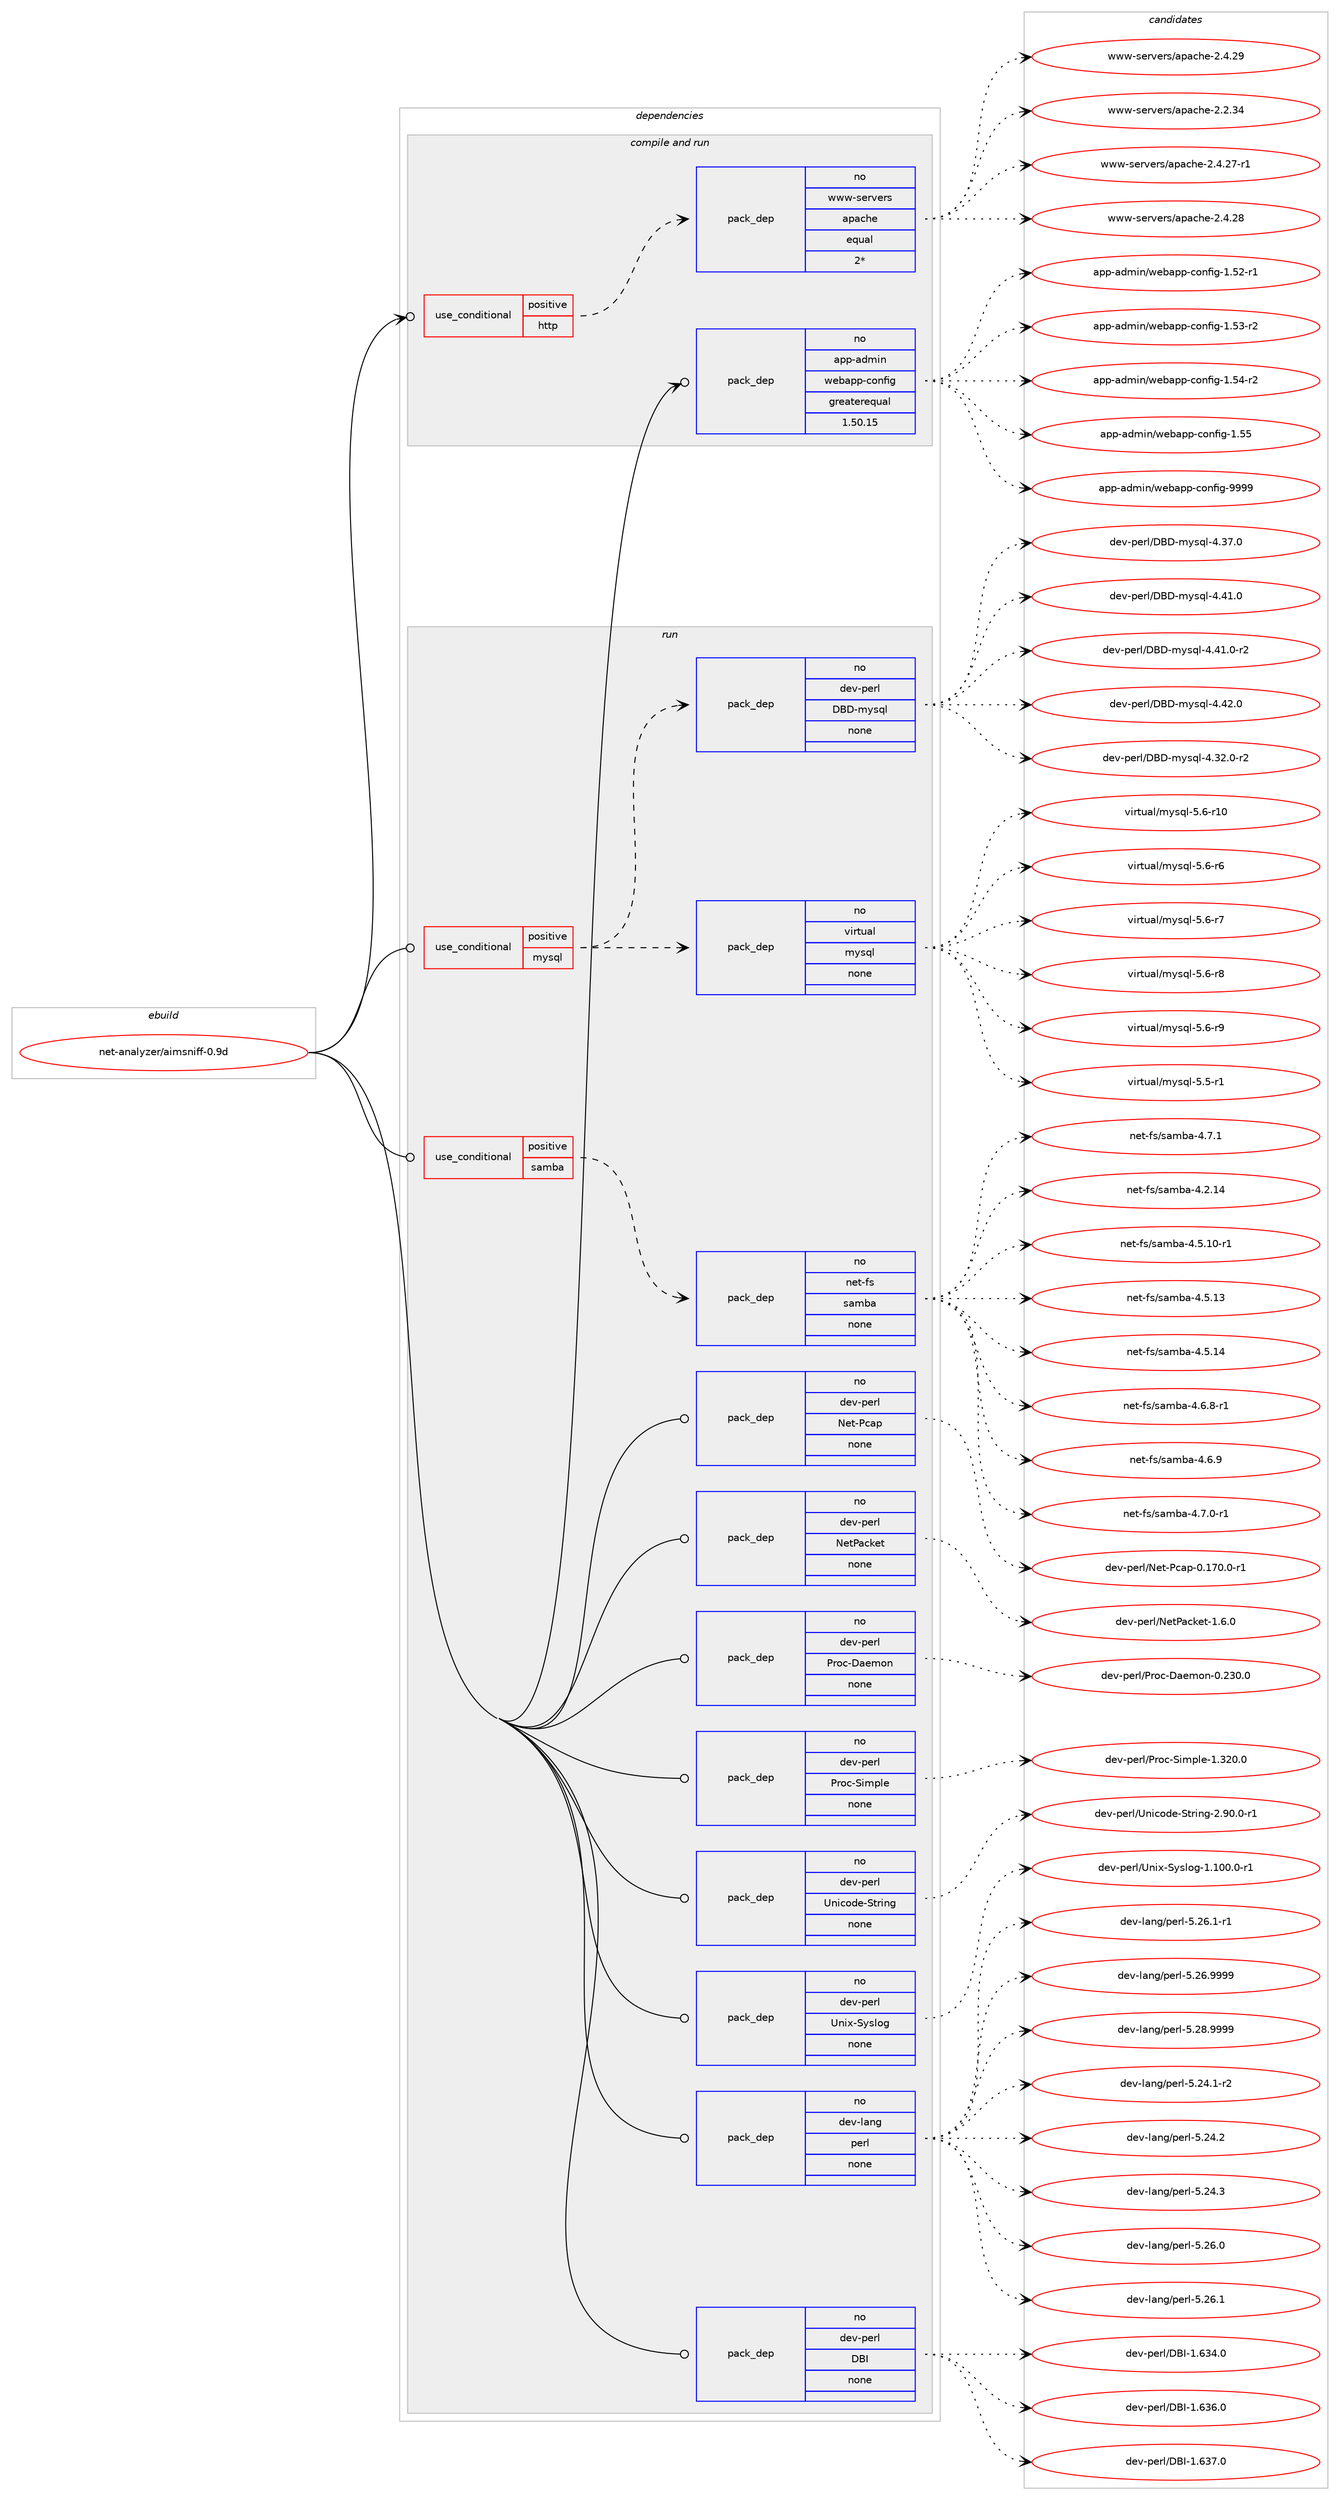 digraph prolog {

# *************
# Graph options
# *************

newrank=true;
concentrate=true;
compound=true;
graph [rankdir=LR,fontname=Helvetica,fontsize=10,ranksep=1.5];#, ranksep=2.5, nodesep=0.2];
edge  [arrowhead=vee];
node  [fontname=Helvetica,fontsize=10];

# **********
# The ebuild
# **********

subgraph cluster_leftcol {
color=gray;
rank=same;
label=<<i>ebuild</i>>;
id [label="net-analyzer/aimsniff-0.9d", color=red, width=4, href="../net-analyzer/aimsniff-0.9d.svg"];
}

# ****************
# The dependencies
# ****************

subgraph cluster_midcol {
color=gray;
label=<<i>dependencies</i>>;
subgraph cluster_compile {
fillcolor="#eeeeee";
style=filled;
label=<<i>compile</i>>;
}
subgraph cluster_compileandrun {
fillcolor="#eeeeee";
style=filled;
label=<<i>compile and run</i>>;
subgraph cond98388 {
dependency398519 [label=<<TABLE BORDER="0" CELLBORDER="1" CELLSPACING="0" CELLPADDING="4"><TR><TD ROWSPAN="3" CELLPADDING="10">use_conditional</TD></TR><TR><TD>positive</TD></TR><TR><TD>http</TD></TR></TABLE>>, shape=none, color=red];
subgraph pack293685 {
dependency398520 [label=<<TABLE BORDER="0" CELLBORDER="1" CELLSPACING="0" CELLPADDING="4" WIDTH="220"><TR><TD ROWSPAN="6" CELLPADDING="30">pack_dep</TD></TR><TR><TD WIDTH="110">no</TD></TR><TR><TD>www-servers</TD></TR><TR><TD>apache</TD></TR><TR><TD>equal</TD></TR><TR><TD>2*</TD></TR></TABLE>>, shape=none, color=blue];
}
dependency398519:e -> dependency398520:w [weight=20,style="dashed",arrowhead="vee"];
}
id:e -> dependency398519:w [weight=20,style="solid",arrowhead="odotvee"];
subgraph pack293686 {
dependency398521 [label=<<TABLE BORDER="0" CELLBORDER="1" CELLSPACING="0" CELLPADDING="4" WIDTH="220"><TR><TD ROWSPAN="6" CELLPADDING="30">pack_dep</TD></TR><TR><TD WIDTH="110">no</TD></TR><TR><TD>app-admin</TD></TR><TR><TD>webapp-config</TD></TR><TR><TD>greaterequal</TD></TR><TR><TD>1.50.15</TD></TR></TABLE>>, shape=none, color=blue];
}
id:e -> dependency398521:w [weight=20,style="solid",arrowhead="odotvee"];
}
subgraph cluster_run {
fillcolor="#eeeeee";
style=filled;
label=<<i>run</i>>;
subgraph cond98389 {
dependency398522 [label=<<TABLE BORDER="0" CELLBORDER="1" CELLSPACING="0" CELLPADDING="4"><TR><TD ROWSPAN="3" CELLPADDING="10">use_conditional</TD></TR><TR><TD>positive</TD></TR><TR><TD>mysql</TD></TR></TABLE>>, shape=none, color=red];
subgraph pack293687 {
dependency398523 [label=<<TABLE BORDER="0" CELLBORDER="1" CELLSPACING="0" CELLPADDING="4" WIDTH="220"><TR><TD ROWSPAN="6" CELLPADDING="30">pack_dep</TD></TR><TR><TD WIDTH="110">no</TD></TR><TR><TD>virtual</TD></TR><TR><TD>mysql</TD></TR><TR><TD>none</TD></TR><TR><TD></TD></TR></TABLE>>, shape=none, color=blue];
}
dependency398522:e -> dependency398523:w [weight=20,style="dashed",arrowhead="vee"];
subgraph pack293688 {
dependency398524 [label=<<TABLE BORDER="0" CELLBORDER="1" CELLSPACING="0" CELLPADDING="4" WIDTH="220"><TR><TD ROWSPAN="6" CELLPADDING="30">pack_dep</TD></TR><TR><TD WIDTH="110">no</TD></TR><TR><TD>dev-perl</TD></TR><TR><TD>DBD-mysql</TD></TR><TR><TD>none</TD></TR><TR><TD></TD></TR></TABLE>>, shape=none, color=blue];
}
dependency398522:e -> dependency398524:w [weight=20,style="dashed",arrowhead="vee"];
}
id:e -> dependency398522:w [weight=20,style="solid",arrowhead="odot"];
subgraph cond98390 {
dependency398525 [label=<<TABLE BORDER="0" CELLBORDER="1" CELLSPACING="0" CELLPADDING="4"><TR><TD ROWSPAN="3" CELLPADDING="10">use_conditional</TD></TR><TR><TD>positive</TD></TR><TR><TD>samba</TD></TR></TABLE>>, shape=none, color=red];
subgraph pack293689 {
dependency398526 [label=<<TABLE BORDER="0" CELLBORDER="1" CELLSPACING="0" CELLPADDING="4" WIDTH="220"><TR><TD ROWSPAN="6" CELLPADDING="30">pack_dep</TD></TR><TR><TD WIDTH="110">no</TD></TR><TR><TD>net-fs</TD></TR><TR><TD>samba</TD></TR><TR><TD>none</TD></TR><TR><TD></TD></TR></TABLE>>, shape=none, color=blue];
}
dependency398525:e -> dependency398526:w [weight=20,style="dashed",arrowhead="vee"];
}
id:e -> dependency398525:w [weight=20,style="solid",arrowhead="odot"];
subgraph pack293690 {
dependency398527 [label=<<TABLE BORDER="0" CELLBORDER="1" CELLSPACING="0" CELLPADDING="4" WIDTH="220"><TR><TD ROWSPAN="6" CELLPADDING="30">pack_dep</TD></TR><TR><TD WIDTH="110">no</TD></TR><TR><TD>dev-lang</TD></TR><TR><TD>perl</TD></TR><TR><TD>none</TD></TR><TR><TD></TD></TR></TABLE>>, shape=none, color=blue];
}
id:e -> dependency398527:w [weight=20,style="solid",arrowhead="odot"];
subgraph pack293691 {
dependency398528 [label=<<TABLE BORDER="0" CELLBORDER="1" CELLSPACING="0" CELLPADDING="4" WIDTH="220"><TR><TD ROWSPAN="6" CELLPADDING="30">pack_dep</TD></TR><TR><TD WIDTH="110">no</TD></TR><TR><TD>dev-perl</TD></TR><TR><TD>DBI</TD></TR><TR><TD>none</TD></TR><TR><TD></TD></TR></TABLE>>, shape=none, color=blue];
}
id:e -> dependency398528:w [weight=20,style="solid",arrowhead="odot"];
subgraph pack293692 {
dependency398529 [label=<<TABLE BORDER="0" CELLBORDER="1" CELLSPACING="0" CELLPADDING="4" WIDTH="220"><TR><TD ROWSPAN="6" CELLPADDING="30">pack_dep</TD></TR><TR><TD WIDTH="110">no</TD></TR><TR><TD>dev-perl</TD></TR><TR><TD>Net-Pcap</TD></TR><TR><TD>none</TD></TR><TR><TD></TD></TR></TABLE>>, shape=none, color=blue];
}
id:e -> dependency398529:w [weight=20,style="solid",arrowhead="odot"];
subgraph pack293693 {
dependency398530 [label=<<TABLE BORDER="0" CELLBORDER="1" CELLSPACING="0" CELLPADDING="4" WIDTH="220"><TR><TD ROWSPAN="6" CELLPADDING="30">pack_dep</TD></TR><TR><TD WIDTH="110">no</TD></TR><TR><TD>dev-perl</TD></TR><TR><TD>NetPacket</TD></TR><TR><TD>none</TD></TR><TR><TD></TD></TR></TABLE>>, shape=none, color=blue];
}
id:e -> dependency398530:w [weight=20,style="solid",arrowhead="odot"];
subgraph pack293694 {
dependency398531 [label=<<TABLE BORDER="0" CELLBORDER="1" CELLSPACING="0" CELLPADDING="4" WIDTH="220"><TR><TD ROWSPAN="6" CELLPADDING="30">pack_dep</TD></TR><TR><TD WIDTH="110">no</TD></TR><TR><TD>dev-perl</TD></TR><TR><TD>Proc-Daemon</TD></TR><TR><TD>none</TD></TR><TR><TD></TD></TR></TABLE>>, shape=none, color=blue];
}
id:e -> dependency398531:w [weight=20,style="solid",arrowhead="odot"];
subgraph pack293695 {
dependency398532 [label=<<TABLE BORDER="0" CELLBORDER="1" CELLSPACING="0" CELLPADDING="4" WIDTH="220"><TR><TD ROWSPAN="6" CELLPADDING="30">pack_dep</TD></TR><TR><TD WIDTH="110">no</TD></TR><TR><TD>dev-perl</TD></TR><TR><TD>Proc-Simple</TD></TR><TR><TD>none</TD></TR><TR><TD></TD></TR></TABLE>>, shape=none, color=blue];
}
id:e -> dependency398532:w [weight=20,style="solid",arrowhead="odot"];
subgraph pack293696 {
dependency398533 [label=<<TABLE BORDER="0" CELLBORDER="1" CELLSPACING="0" CELLPADDING="4" WIDTH="220"><TR><TD ROWSPAN="6" CELLPADDING="30">pack_dep</TD></TR><TR><TD WIDTH="110">no</TD></TR><TR><TD>dev-perl</TD></TR><TR><TD>Unicode-String</TD></TR><TR><TD>none</TD></TR><TR><TD></TD></TR></TABLE>>, shape=none, color=blue];
}
id:e -> dependency398533:w [weight=20,style="solid",arrowhead="odot"];
subgraph pack293697 {
dependency398534 [label=<<TABLE BORDER="0" CELLBORDER="1" CELLSPACING="0" CELLPADDING="4" WIDTH="220"><TR><TD ROWSPAN="6" CELLPADDING="30">pack_dep</TD></TR><TR><TD WIDTH="110">no</TD></TR><TR><TD>dev-perl</TD></TR><TR><TD>Unix-Syslog</TD></TR><TR><TD>none</TD></TR><TR><TD></TD></TR></TABLE>>, shape=none, color=blue];
}
id:e -> dependency398534:w [weight=20,style="solid",arrowhead="odot"];
}
}

# **************
# The candidates
# **************

subgraph cluster_choices {
rank=same;
color=gray;
label=<<i>candidates</i>>;

subgraph choice293685 {
color=black;
nodesep=1;
choice119119119451151011141181011141154797112979910410145504650465152 [label="www-servers/apache-2.2.34", color=red, width=4,href="../www-servers/apache-2.2.34.svg"];
choice1191191194511510111411810111411547971129799104101455046524650554511449 [label="www-servers/apache-2.4.27-r1", color=red, width=4,href="../www-servers/apache-2.4.27-r1.svg"];
choice119119119451151011141181011141154797112979910410145504652465056 [label="www-servers/apache-2.4.28", color=red, width=4,href="../www-servers/apache-2.4.28.svg"];
choice119119119451151011141181011141154797112979910410145504652465057 [label="www-servers/apache-2.4.29", color=red, width=4,href="../www-servers/apache-2.4.29.svg"];
dependency398520:e -> choice119119119451151011141181011141154797112979910410145504650465152:w [style=dotted,weight="100"];
dependency398520:e -> choice1191191194511510111411810111411547971129799104101455046524650554511449:w [style=dotted,weight="100"];
dependency398520:e -> choice119119119451151011141181011141154797112979910410145504652465056:w [style=dotted,weight="100"];
dependency398520:e -> choice119119119451151011141181011141154797112979910410145504652465057:w [style=dotted,weight="100"];
}
subgraph choice293686 {
color=black;
nodesep=1;
choice971121124597100109105110471191019897112112459911111010210510345494653504511449 [label="app-admin/webapp-config-1.52-r1", color=red, width=4,href="../app-admin/webapp-config-1.52-r1.svg"];
choice971121124597100109105110471191019897112112459911111010210510345494653514511450 [label="app-admin/webapp-config-1.53-r2", color=red, width=4,href="../app-admin/webapp-config-1.53-r2.svg"];
choice971121124597100109105110471191019897112112459911111010210510345494653524511450 [label="app-admin/webapp-config-1.54-r2", color=red, width=4,href="../app-admin/webapp-config-1.54-r2.svg"];
choice97112112459710010910511047119101989711211245991111101021051034549465353 [label="app-admin/webapp-config-1.55", color=red, width=4,href="../app-admin/webapp-config-1.55.svg"];
choice97112112459710010910511047119101989711211245991111101021051034557575757 [label="app-admin/webapp-config-9999", color=red, width=4,href="../app-admin/webapp-config-9999.svg"];
dependency398521:e -> choice971121124597100109105110471191019897112112459911111010210510345494653504511449:w [style=dotted,weight="100"];
dependency398521:e -> choice971121124597100109105110471191019897112112459911111010210510345494653514511450:w [style=dotted,weight="100"];
dependency398521:e -> choice971121124597100109105110471191019897112112459911111010210510345494653524511450:w [style=dotted,weight="100"];
dependency398521:e -> choice97112112459710010910511047119101989711211245991111101021051034549465353:w [style=dotted,weight="100"];
dependency398521:e -> choice97112112459710010910511047119101989711211245991111101021051034557575757:w [style=dotted,weight="100"];
}
subgraph choice293687 {
color=black;
nodesep=1;
choice1181051141161179710847109121115113108455346534511449 [label="virtual/mysql-5.5-r1", color=red, width=4,href="../virtual/mysql-5.5-r1.svg"];
choice118105114116117971084710912111511310845534654451144948 [label="virtual/mysql-5.6-r10", color=red, width=4,href="../virtual/mysql-5.6-r10.svg"];
choice1181051141161179710847109121115113108455346544511454 [label="virtual/mysql-5.6-r6", color=red, width=4,href="../virtual/mysql-5.6-r6.svg"];
choice1181051141161179710847109121115113108455346544511455 [label="virtual/mysql-5.6-r7", color=red, width=4,href="../virtual/mysql-5.6-r7.svg"];
choice1181051141161179710847109121115113108455346544511456 [label="virtual/mysql-5.6-r8", color=red, width=4,href="../virtual/mysql-5.6-r8.svg"];
choice1181051141161179710847109121115113108455346544511457 [label="virtual/mysql-5.6-r9", color=red, width=4,href="../virtual/mysql-5.6-r9.svg"];
dependency398523:e -> choice1181051141161179710847109121115113108455346534511449:w [style=dotted,weight="100"];
dependency398523:e -> choice118105114116117971084710912111511310845534654451144948:w [style=dotted,weight="100"];
dependency398523:e -> choice1181051141161179710847109121115113108455346544511454:w [style=dotted,weight="100"];
dependency398523:e -> choice1181051141161179710847109121115113108455346544511455:w [style=dotted,weight="100"];
dependency398523:e -> choice1181051141161179710847109121115113108455346544511456:w [style=dotted,weight="100"];
dependency398523:e -> choice1181051141161179710847109121115113108455346544511457:w [style=dotted,weight="100"];
}
subgraph choice293688 {
color=black;
nodesep=1;
choice100101118451121011141084768666845109121115113108455246515046484511450 [label="dev-perl/DBD-mysql-4.32.0-r2", color=red, width=4,href="../dev-perl/DBD-mysql-4.32.0-r2.svg"];
choice10010111845112101114108476866684510912111511310845524651554648 [label="dev-perl/DBD-mysql-4.37.0", color=red, width=4,href="../dev-perl/DBD-mysql-4.37.0.svg"];
choice10010111845112101114108476866684510912111511310845524652494648 [label="dev-perl/DBD-mysql-4.41.0", color=red, width=4,href="../dev-perl/DBD-mysql-4.41.0.svg"];
choice100101118451121011141084768666845109121115113108455246524946484511450 [label="dev-perl/DBD-mysql-4.41.0-r2", color=red, width=4,href="../dev-perl/DBD-mysql-4.41.0-r2.svg"];
choice10010111845112101114108476866684510912111511310845524652504648 [label="dev-perl/DBD-mysql-4.42.0", color=red, width=4,href="../dev-perl/DBD-mysql-4.42.0.svg"];
dependency398524:e -> choice100101118451121011141084768666845109121115113108455246515046484511450:w [style=dotted,weight="100"];
dependency398524:e -> choice10010111845112101114108476866684510912111511310845524651554648:w [style=dotted,weight="100"];
dependency398524:e -> choice10010111845112101114108476866684510912111511310845524652494648:w [style=dotted,weight="100"];
dependency398524:e -> choice100101118451121011141084768666845109121115113108455246524946484511450:w [style=dotted,weight="100"];
dependency398524:e -> choice10010111845112101114108476866684510912111511310845524652504648:w [style=dotted,weight="100"];
}
subgraph choice293689 {
color=black;
nodesep=1;
choice110101116451021154711597109989745524650464952 [label="net-fs/samba-4.2.14", color=red, width=4,href="../net-fs/samba-4.2.14.svg"];
choice1101011164510211547115971099897455246534649484511449 [label="net-fs/samba-4.5.10-r1", color=red, width=4,href="../net-fs/samba-4.5.10-r1.svg"];
choice110101116451021154711597109989745524653464951 [label="net-fs/samba-4.5.13", color=red, width=4,href="../net-fs/samba-4.5.13.svg"];
choice110101116451021154711597109989745524653464952 [label="net-fs/samba-4.5.14", color=red, width=4,href="../net-fs/samba-4.5.14.svg"];
choice11010111645102115471159710998974552465446564511449 [label="net-fs/samba-4.6.8-r1", color=red, width=4,href="../net-fs/samba-4.6.8-r1.svg"];
choice1101011164510211547115971099897455246544657 [label="net-fs/samba-4.6.9", color=red, width=4,href="../net-fs/samba-4.6.9.svg"];
choice11010111645102115471159710998974552465546484511449 [label="net-fs/samba-4.7.0-r1", color=red, width=4,href="../net-fs/samba-4.7.0-r1.svg"];
choice1101011164510211547115971099897455246554649 [label="net-fs/samba-4.7.1", color=red, width=4,href="../net-fs/samba-4.7.1.svg"];
dependency398526:e -> choice110101116451021154711597109989745524650464952:w [style=dotted,weight="100"];
dependency398526:e -> choice1101011164510211547115971099897455246534649484511449:w [style=dotted,weight="100"];
dependency398526:e -> choice110101116451021154711597109989745524653464951:w [style=dotted,weight="100"];
dependency398526:e -> choice110101116451021154711597109989745524653464952:w [style=dotted,weight="100"];
dependency398526:e -> choice11010111645102115471159710998974552465446564511449:w [style=dotted,weight="100"];
dependency398526:e -> choice1101011164510211547115971099897455246544657:w [style=dotted,weight="100"];
dependency398526:e -> choice11010111645102115471159710998974552465546484511449:w [style=dotted,weight="100"];
dependency398526:e -> choice1101011164510211547115971099897455246554649:w [style=dotted,weight="100"];
}
subgraph choice293690 {
color=black;
nodesep=1;
choice100101118451089711010347112101114108455346505246494511450 [label="dev-lang/perl-5.24.1-r2", color=red, width=4,href="../dev-lang/perl-5.24.1-r2.svg"];
choice10010111845108971101034711210111410845534650524650 [label="dev-lang/perl-5.24.2", color=red, width=4,href="../dev-lang/perl-5.24.2.svg"];
choice10010111845108971101034711210111410845534650524651 [label="dev-lang/perl-5.24.3", color=red, width=4,href="../dev-lang/perl-5.24.3.svg"];
choice10010111845108971101034711210111410845534650544648 [label="dev-lang/perl-5.26.0", color=red, width=4,href="../dev-lang/perl-5.26.0.svg"];
choice10010111845108971101034711210111410845534650544649 [label="dev-lang/perl-5.26.1", color=red, width=4,href="../dev-lang/perl-5.26.1.svg"];
choice100101118451089711010347112101114108455346505446494511449 [label="dev-lang/perl-5.26.1-r1", color=red, width=4,href="../dev-lang/perl-5.26.1-r1.svg"];
choice10010111845108971101034711210111410845534650544657575757 [label="dev-lang/perl-5.26.9999", color=red, width=4,href="../dev-lang/perl-5.26.9999.svg"];
choice10010111845108971101034711210111410845534650564657575757 [label="dev-lang/perl-5.28.9999", color=red, width=4,href="../dev-lang/perl-5.28.9999.svg"];
dependency398527:e -> choice100101118451089711010347112101114108455346505246494511450:w [style=dotted,weight="100"];
dependency398527:e -> choice10010111845108971101034711210111410845534650524650:w [style=dotted,weight="100"];
dependency398527:e -> choice10010111845108971101034711210111410845534650524651:w [style=dotted,weight="100"];
dependency398527:e -> choice10010111845108971101034711210111410845534650544648:w [style=dotted,weight="100"];
dependency398527:e -> choice10010111845108971101034711210111410845534650544649:w [style=dotted,weight="100"];
dependency398527:e -> choice100101118451089711010347112101114108455346505446494511449:w [style=dotted,weight="100"];
dependency398527:e -> choice10010111845108971101034711210111410845534650544657575757:w [style=dotted,weight="100"];
dependency398527:e -> choice10010111845108971101034711210111410845534650564657575757:w [style=dotted,weight="100"];
}
subgraph choice293691 {
color=black;
nodesep=1;
choice10010111845112101114108476866734549465451524648 [label="dev-perl/DBI-1.634.0", color=red, width=4,href="../dev-perl/DBI-1.634.0.svg"];
choice10010111845112101114108476866734549465451544648 [label="dev-perl/DBI-1.636.0", color=red, width=4,href="../dev-perl/DBI-1.636.0.svg"];
choice10010111845112101114108476866734549465451554648 [label="dev-perl/DBI-1.637.0", color=red, width=4,href="../dev-perl/DBI-1.637.0.svg"];
dependency398528:e -> choice10010111845112101114108476866734549465451524648:w [style=dotted,weight="100"];
dependency398528:e -> choice10010111845112101114108476866734549465451544648:w [style=dotted,weight="100"];
dependency398528:e -> choice10010111845112101114108476866734549465451554648:w [style=dotted,weight="100"];
}
subgraph choice293692 {
color=black;
nodesep=1;
choice1001011184511210111410847781011164580999711245484649554846484511449 [label="dev-perl/Net-Pcap-0.170.0-r1", color=red, width=4,href="../dev-perl/Net-Pcap-0.170.0-r1.svg"];
dependency398529:e -> choice1001011184511210111410847781011164580999711245484649554846484511449:w [style=dotted,weight="100"];
}
subgraph choice293693 {
color=black;
nodesep=1;
choice100101118451121011141084778101116809799107101116454946544648 [label="dev-perl/NetPacket-1.6.0", color=red, width=4,href="../dev-perl/NetPacket-1.6.0.svg"];
dependency398530:e -> choice100101118451121011141084778101116809799107101116454946544648:w [style=dotted,weight="100"];
}
subgraph choice293694 {
color=black;
nodesep=1;
choice100101118451121011141084780114111994568971011091111104548465051484648 [label="dev-perl/Proc-Daemon-0.230.0", color=red, width=4,href="../dev-perl/Proc-Daemon-0.230.0.svg"];
dependency398531:e -> choice100101118451121011141084780114111994568971011091111104548465051484648:w [style=dotted,weight="100"];
}
subgraph choice293695 {
color=black;
nodesep=1;
choice1001011184511210111410847801141119945831051091121081014549465150484648 [label="dev-perl/Proc-Simple-1.320.0", color=red, width=4,href="../dev-perl/Proc-Simple-1.320.0.svg"];
dependency398532:e -> choice1001011184511210111410847801141119945831051091121081014549465150484648:w [style=dotted,weight="100"];
}
subgraph choice293696 {
color=black;
nodesep=1;
choice100101118451121011141084785110105991111001014583116114105110103455046574846484511449 [label="dev-perl/Unicode-String-2.90.0-r1", color=red, width=4,href="../dev-perl/Unicode-String-2.90.0-r1.svg"];
dependency398533:e -> choice100101118451121011141084785110105991111001014583116114105110103455046574846484511449:w [style=dotted,weight="100"];
}
subgraph choice293697 {
color=black;
nodesep=1;
choice100101118451121011141084785110105120458312111510811110345494649484846484511449 [label="dev-perl/Unix-Syslog-1.100.0-r1", color=red, width=4,href="../dev-perl/Unix-Syslog-1.100.0-r1.svg"];
dependency398534:e -> choice100101118451121011141084785110105120458312111510811110345494649484846484511449:w [style=dotted,weight="100"];
}
}

}
